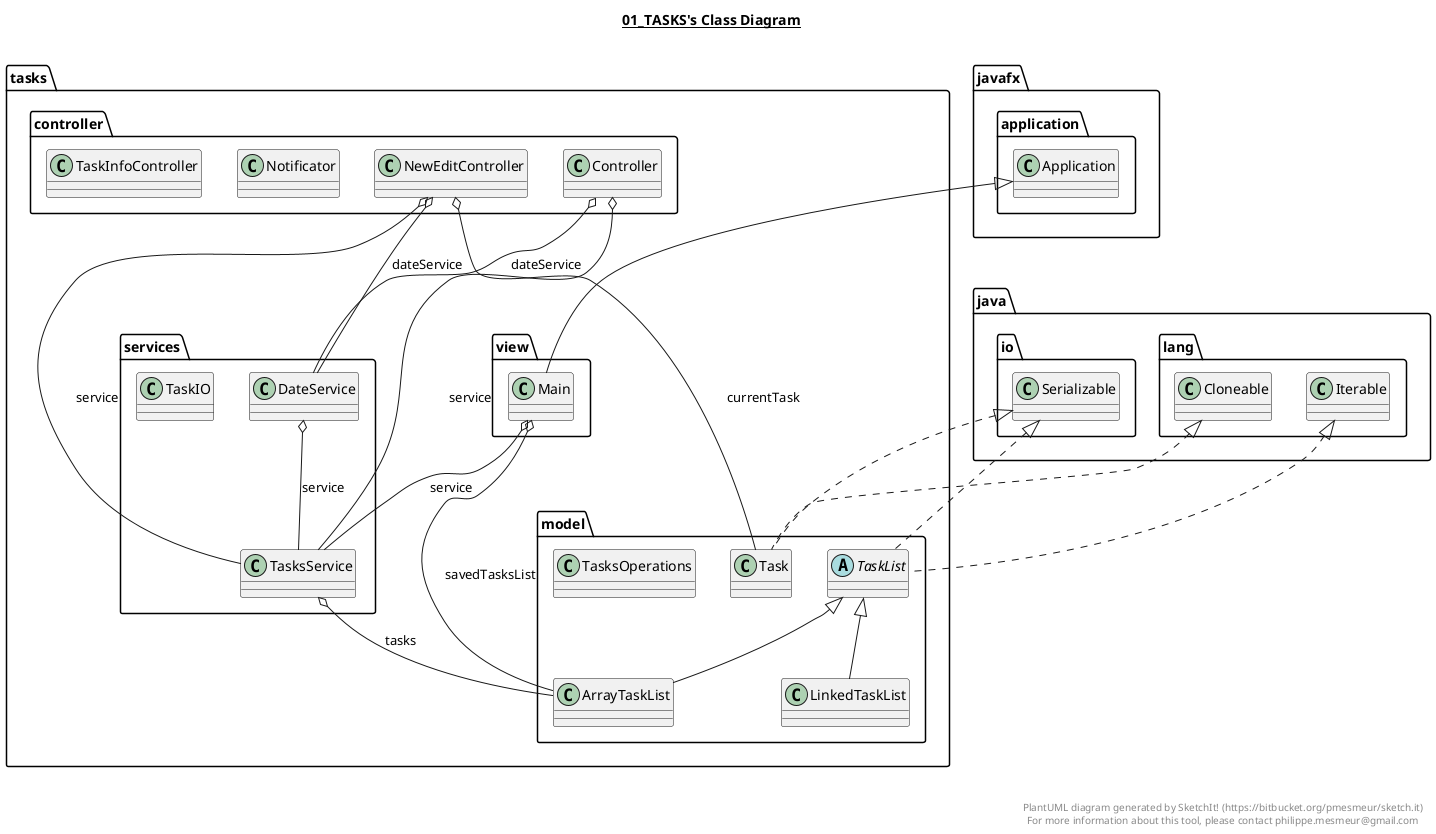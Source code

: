 @startuml

title __01_TASKS's Class Diagram__\n

  namespace tasks.controller {
    class tasks.controller.Controller {
    }
  }
  

  namespace tasks.controller {
    class tasks.controller.NewEditController {
    }
  }
  

  namespace tasks.controller {
    class tasks.controller.Notificator {
    }
  }
  

  namespace tasks.controller {
    class tasks.controller.TaskInfoController {
    }
  }
  

  namespace tasks.model {
    class tasks.model.ArrayTaskList {
    }
  }
  

  namespace tasks.model {
    class tasks.model.LinkedTaskList {
    }
  }
  

  namespace tasks.model {
    class tasks.model.Task {
    }
  }
  

  namespace tasks.model {
    abstract class tasks.model.TaskList {
    }
  }
  

  namespace tasks.model {
    class tasks.model.TasksOperations {
    }
  }
  

  namespace tasks.services {
    class tasks.services.DateService {
    }
  }
  

  namespace tasks.services {
    class tasks.services.TaskIO {
    }
  }
  

  namespace tasks.services {
    class tasks.services.TasksService {
    }
  }
  

  namespace tasks.view {
    class tasks.view.Main {
    }
  }
  

  tasks.controller.Controller o-- tasks.services.DateService : dateService
  tasks.controller.Controller o-- tasks.services.TasksService : service
  tasks.controller.NewEditController o-- tasks.model.Task : currentTask
  tasks.controller.NewEditController o-- tasks.services.DateService : dateService
  tasks.controller.NewEditController o-- tasks.services.TasksService : service
  tasks.model.ArrayTaskList -up-|> tasks.model.TaskList
  tasks.model.LinkedTaskList -up-|> tasks.model.TaskList
  tasks.model.LinkedTaskList o-- tasks.model.LinkedTaskList.Node : last
  tasks.model.Task .up.|> java.io.Serializable
  tasks.model.Task .up.|> java.lang.Cloneable
  tasks.model.TaskList .up.|> java.io.Serializable
  tasks.model.TaskList .up.|> java.lang.Iterable
  tasks.services.DateService o-- tasks.services.TasksService : service
  tasks.services.TasksService o-- tasks.model.ArrayTaskList : tasks
  tasks.view.Main -up-|> javafx.application.Application
  tasks.view.Main o-- tasks.model.ArrayTaskList : savedTasksList
  tasks.view.Main o-- tasks.services.TasksService : service


right footer


PlantUML diagram generated by SketchIt! (https://bitbucket.org/pmesmeur/sketch.it)
For more information about this tool, please contact philippe.mesmeur@gmail.com
endfooter

@enduml
